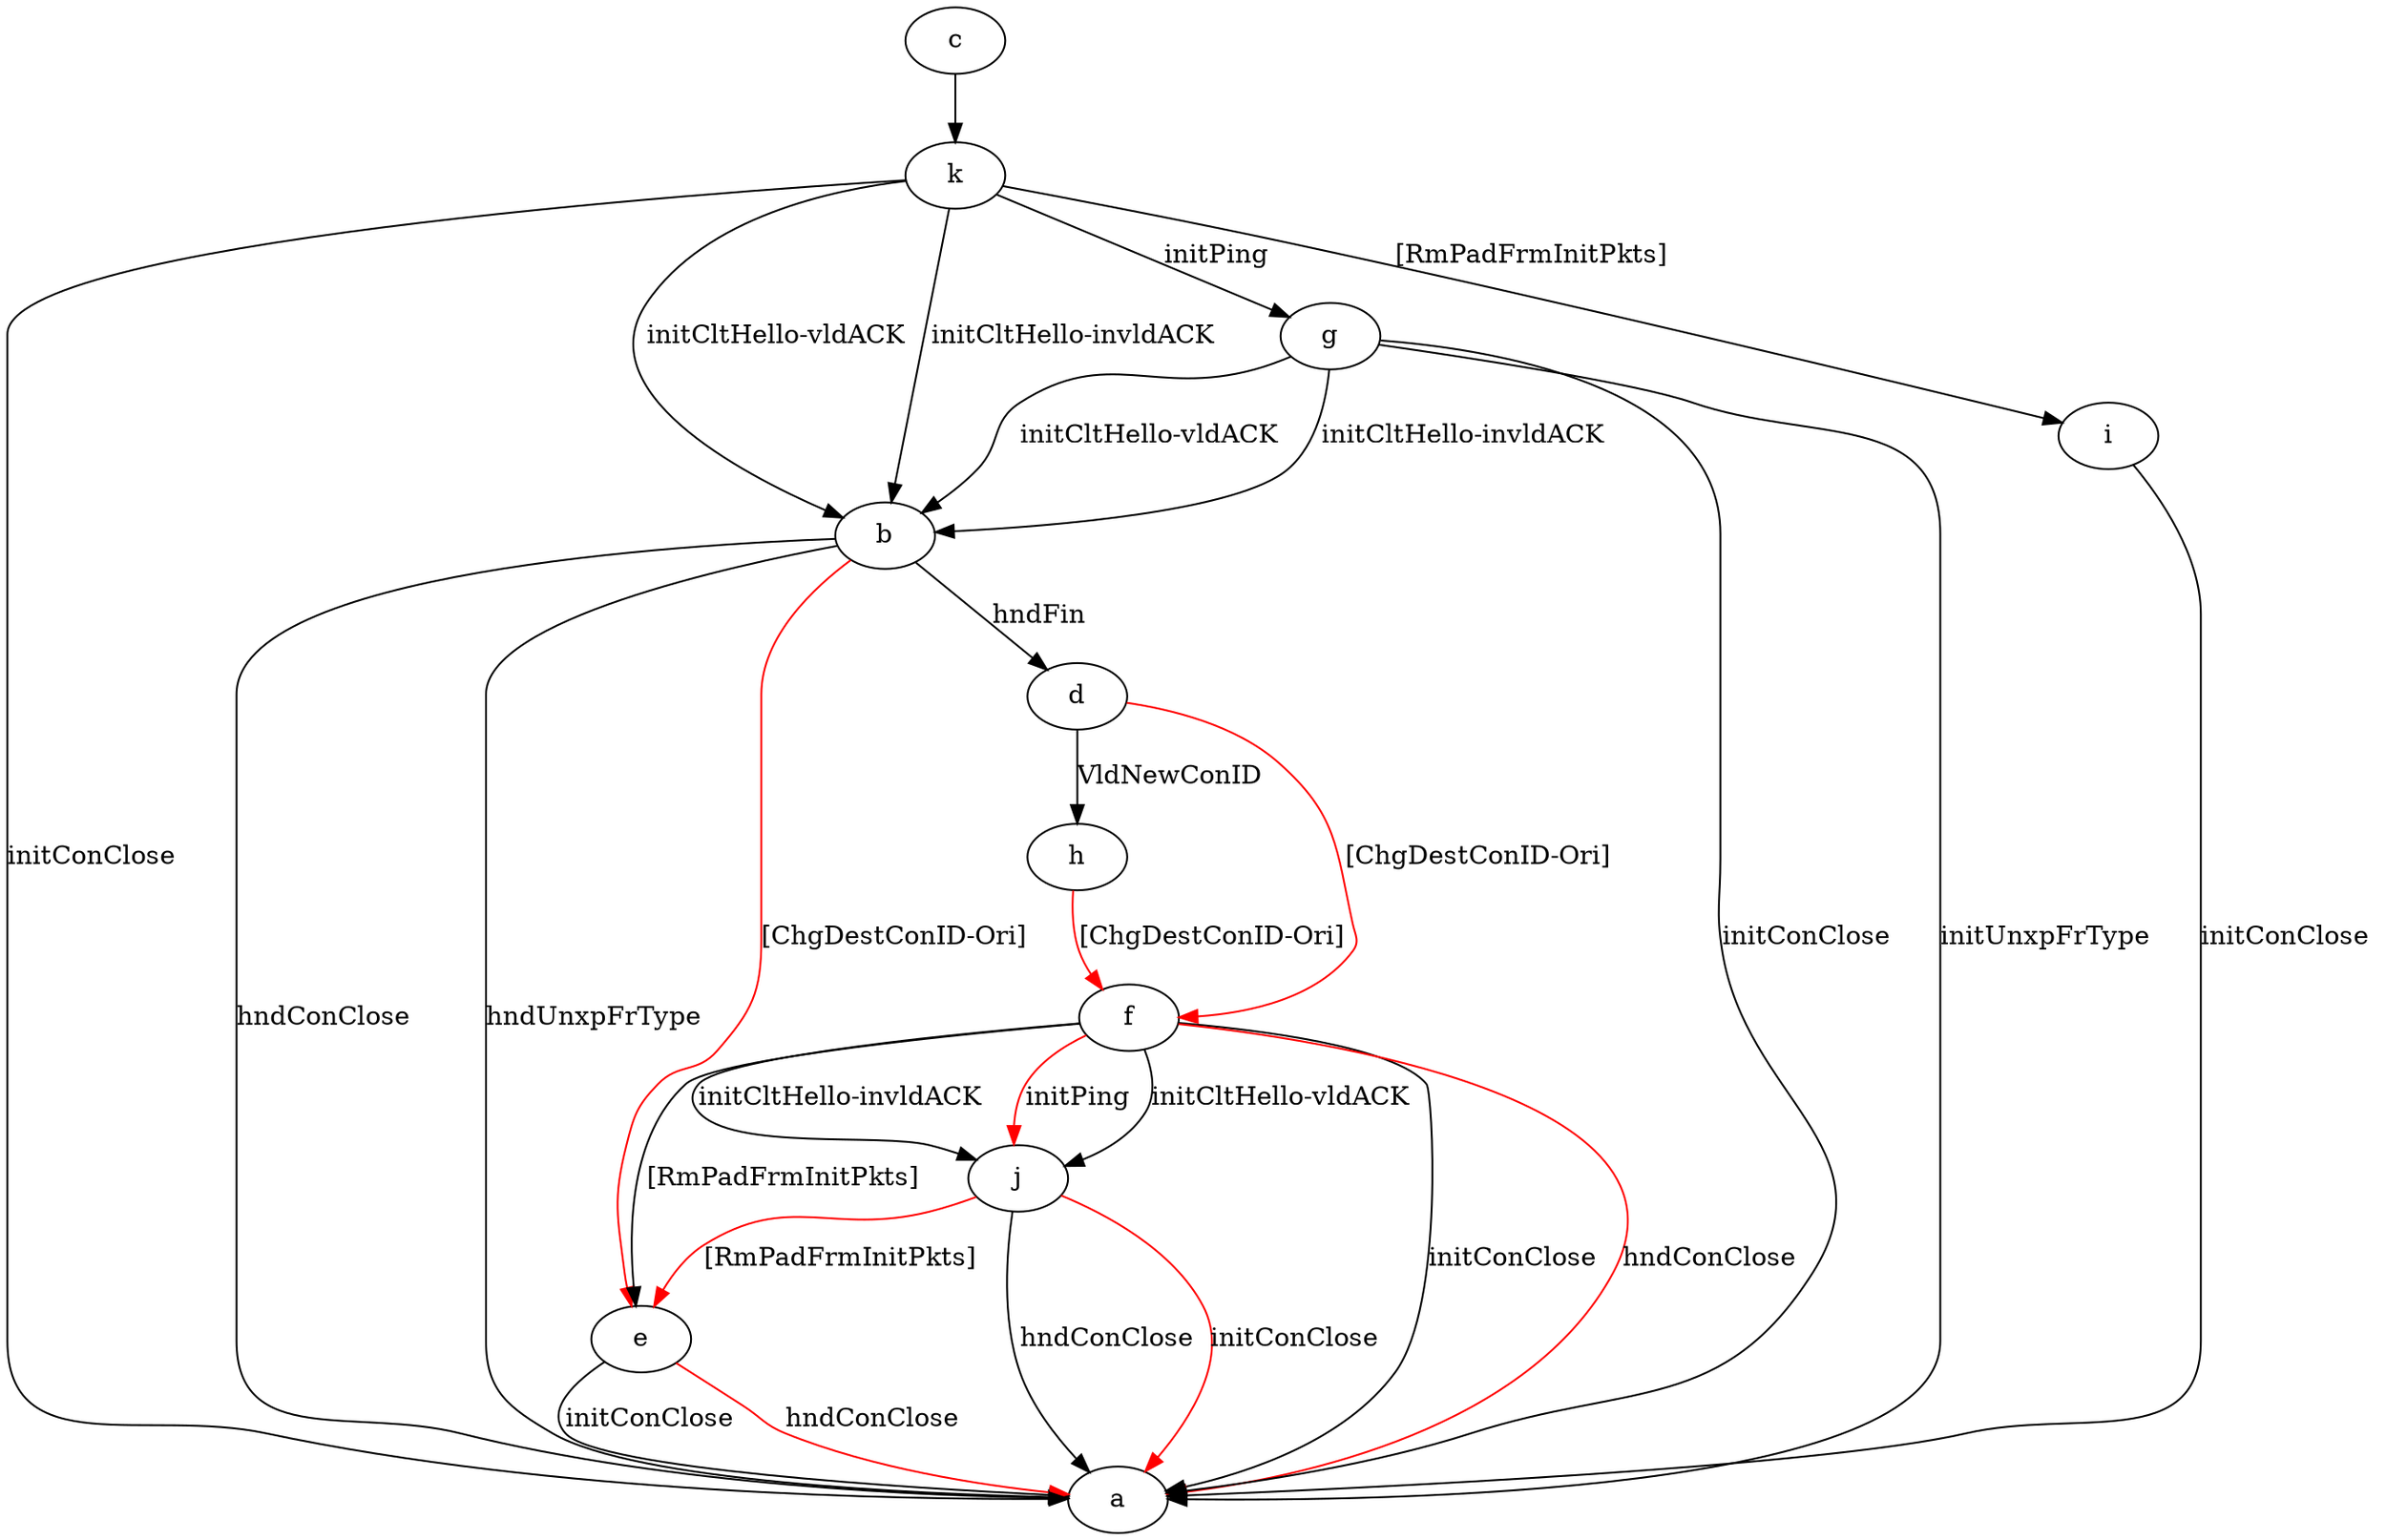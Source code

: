 digraph "" {
	b -> a	[key=0,
		label="hndConClose "];
	b -> a	[key=1,
		label="hndUnxpFrType "];
	b -> d	[key=0,
		label="hndFin "];
	b -> e	[key=0,
		color=red,
		label="[ChgDestConID-Ori] "];
	c -> k	[key=0];
	d -> f	[key=0,
		color=red,
		label="[ChgDestConID-Ori] "];
	d -> h	[key=0,
		label="VldNewConID "];
	e -> a	[key=0,
		label="initConClose "];
	e -> a	[key=1,
		color=red,
		label="hndConClose "];
	f -> a	[key=0,
		label="initConClose "];
	f -> a	[key=1,
		color=red,
		label="hndConClose "];
	f -> e	[key=0,
		label="[RmPadFrmInitPkts] "];
	f -> j	[key=0,
		label="initCltHello-vldACK "];
	f -> j	[key=1,
		label="initCltHello-invldACK "];
	f -> j	[key=2,
		color=red,
		label="initPing "];
	g -> a	[key=0,
		label="initConClose "];
	g -> a	[key=1,
		label="initUnxpFrType "];
	g -> b	[key=0,
		label="initCltHello-vldACK "];
	g -> b	[key=1,
		label="initCltHello-invldACK "];
	h -> f	[key=0,
		color=red,
		label="[ChgDestConID-Ori] "];
	i -> a	[key=0,
		label="initConClose "];
	j -> a	[key=0,
		label="hndConClose "];
	j -> a	[key=1,
		color=red,
		label="initConClose "];
	j -> e	[key=0,
		color=red,
		label="[RmPadFrmInitPkts] "];
	k -> a	[key=0,
		label="initConClose "];
	k -> b	[key=0,
		label="initCltHello-vldACK "];
	k -> b	[key=1,
		label="initCltHello-invldACK "];
	k -> g	[key=0,
		label="initPing "];
	k -> i	[key=0,
		label="[RmPadFrmInitPkts] "];
}
